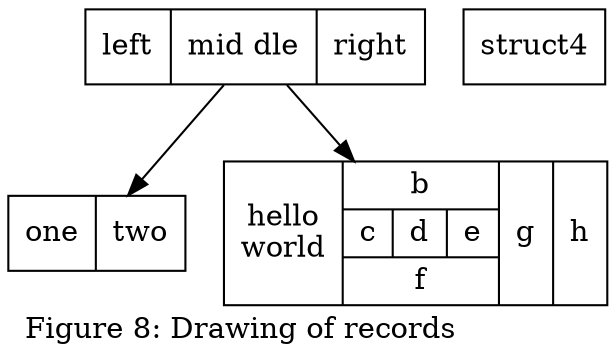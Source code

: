 digraph structs {
  label="Figure 8: Drawing of records";
  labelloc=l;
  labeljust=l;
  node [shape=record];
  struct1 [shape=record,label="<f0> left|<f1> mid\ dle|<f2> right"];
  struct2 [shape=record,label="<f0> one|<f1> two"];
  struct3 [shape=record,label="hello\nworld | {b |{c|<here> d|e}| f}| g | h"];
  struct1 -> struct2;
  struct1 -> struct3;
  struct4;
}
